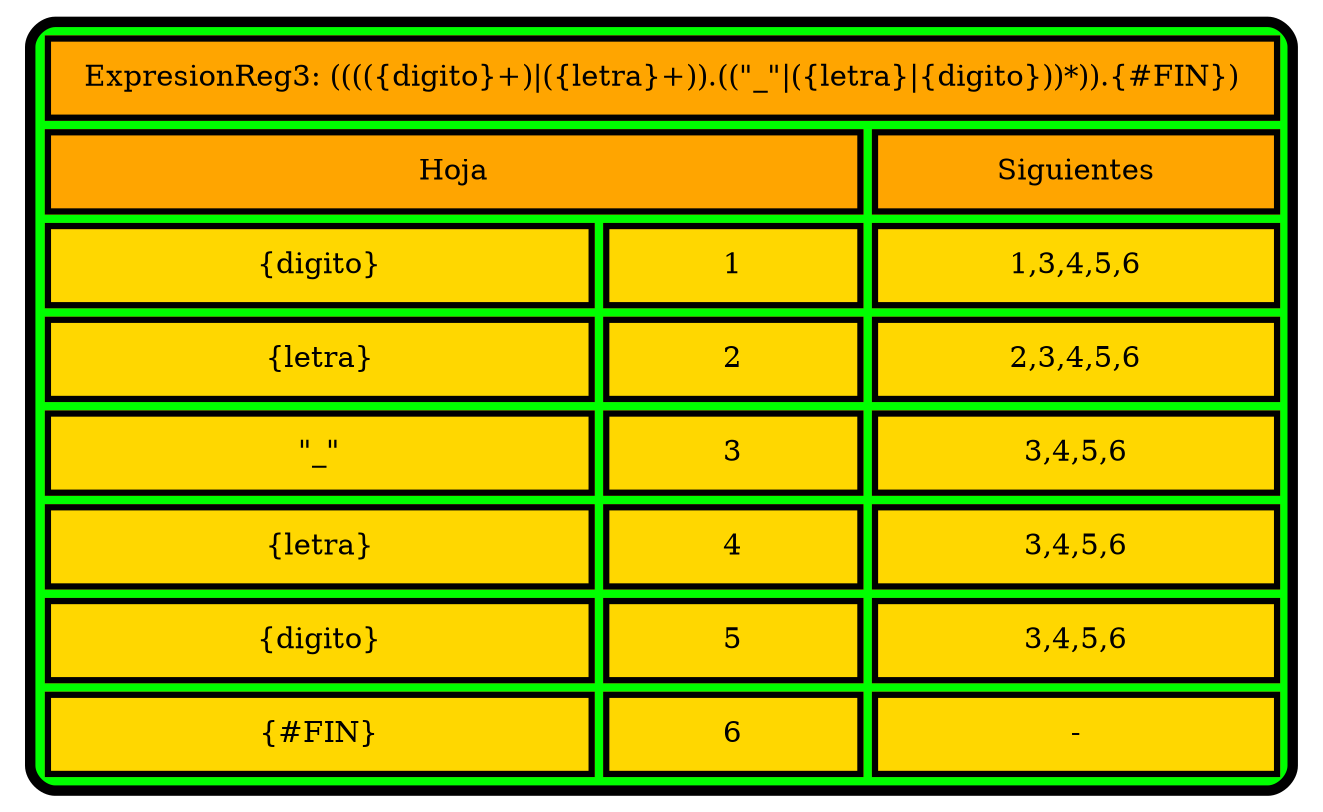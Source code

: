 digraph G { 
  label=<
 <TABLE border="5" cellspacing="4" cellpadding="10" style="rounded" bgcolor="green" gradientangle="315">
<TR>
<TD border="3"  colspan="4" bgcolor="orange">ExpresionReg3: (((({digito}+)|({letra}+)).(("_"|({letra}|{digito}))*)).{#FIN})</TD>
</TR><TR>
<TD border="3"  colspan="2" bgcolor="orange">Hoja</TD>
<TD border="3"  colspan="2" bgcolor="orange">Siguientes</TD>
</TR><TR>
<TD border="3"  bgcolor="gold">{digito}</TD>
<TD border="3"  bgcolor="gold">1</TD>
<TD border="3"  colspan="2" bgcolor="gold">1,3,4,5,6</TD>
</TR><TR>
<TD border="3"  bgcolor="gold">{letra}</TD>
<TD border="3"  bgcolor="gold">2</TD>
<TD border="3"  colspan="2" bgcolor="gold">2,3,4,5,6</TD>
</TR><TR>
<TD border="3"  bgcolor="gold">"_"</TD>
<TD border="3"  bgcolor="gold">3</TD>
<TD border="3"  colspan="2" bgcolor="gold">3,4,5,6</TD>
</TR><TR>
<TD border="3"  bgcolor="gold">{letra}</TD>
<TD border="3"  bgcolor="gold">4</TD>
<TD border="3"  colspan="2" bgcolor="gold">3,4,5,6</TD>
</TR><TR>
<TD border="3"  bgcolor="gold">{digito}</TD>
<TD border="3"  bgcolor="gold">5</TD>
<TD border="3"  colspan="2" bgcolor="gold">3,4,5,6</TD>
</TR><TR>
<TD border="3"  bgcolor="gold">{#FIN}</TD>
<TD border="3"  bgcolor="gold">6</TD>
<TD border="3"  colspan="2" bgcolor="gold">-</TD>
</TR></TABLE>>


}